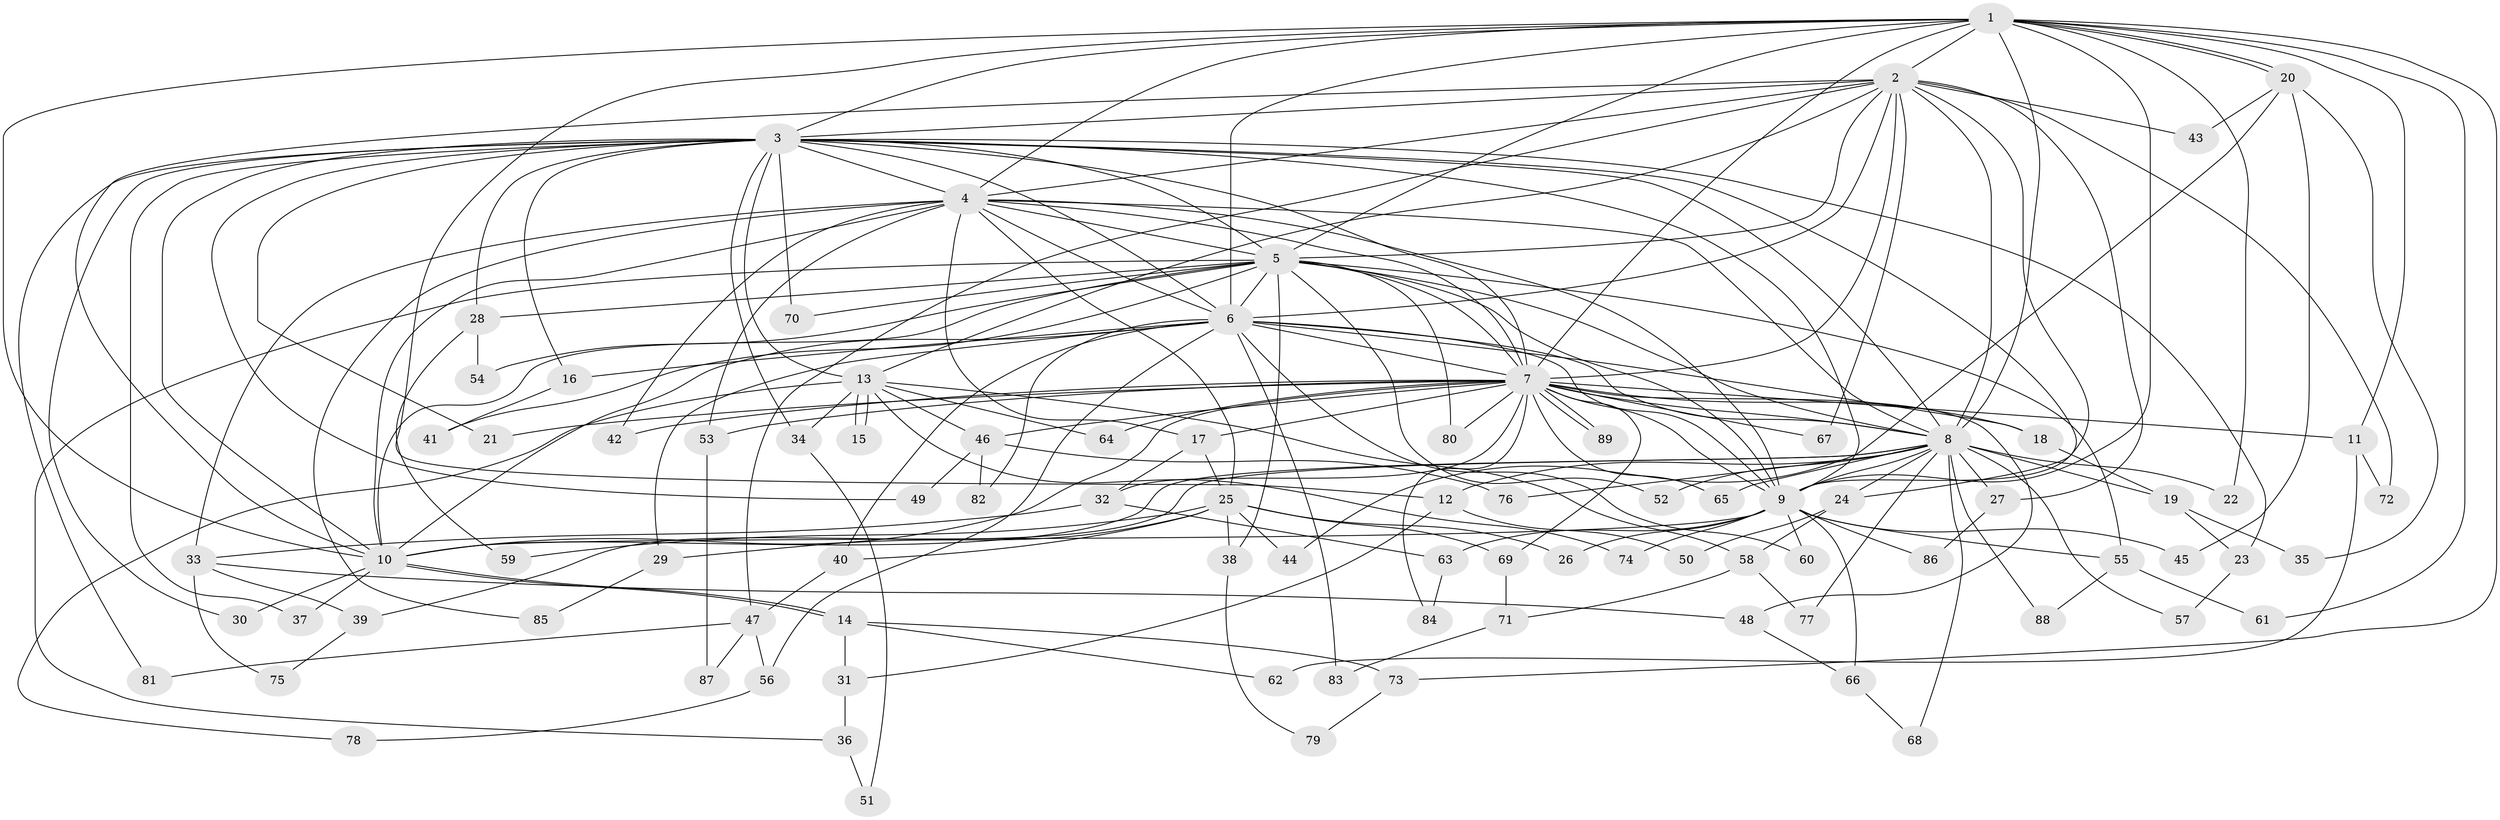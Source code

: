 // Generated by graph-tools (version 1.1) at 2025/25/03/09/25 03:25:39]
// undirected, 89 vertices, 203 edges
graph export_dot {
graph [start="1"]
  node [color=gray90,style=filled];
  1;
  2;
  3;
  4;
  5;
  6;
  7;
  8;
  9;
  10;
  11;
  12;
  13;
  14;
  15;
  16;
  17;
  18;
  19;
  20;
  21;
  22;
  23;
  24;
  25;
  26;
  27;
  28;
  29;
  30;
  31;
  32;
  33;
  34;
  35;
  36;
  37;
  38;
  39;
  40;
  41;
  42;
  43;
  44;
  45;
  46;
  47;
  48;
  49;
  50;
  51;
  52;
  53;
  54;
  55;
  56;
  57;
  58;
  59;
  60;
  61;
  62;
  63;
  64;
  65;
  66;
  67;
  68;
  69;
  70;
  71;
  72;
  73;
  74;
  75;
  76;
  77;
  78;
  79;
  80;
  81;
  82;
  83;
  84;
  85;
  86;
  87;
  88;
  89;
  1 -- 2;
  1 -- 3;
  1 -- 4;
  1 -- 5;
  1 -- 6;
  1 -- 7;
  1 -- 8;
  1 -- 9;
  1 -- 10;
  1 -- 11;
  1 -- 12;
  1 -- 20;
  1 -- 20;
  1 -- 22;
  1 -- 61;
  1 -- 73;
  2 -- 3;
  2 -- 4;
  2 -- 5;
  2 -- 6;
  2 -- 7;
  2 -- 8;
  2 -- 9;
  2 -- 10;
  2 -- 13;
  2 -- 27;
  2 -- 43;
  2 -- 47;
  2 -- 67;
  2 -- 72;
  3 -- 4;
  3 -- 5;
  3 -- 6;
  3 -- 7;
  3 -- 8;
  3 -- 9;
  3 -- 10;
  3 -- 13;
  3 -- 16;
  3 -- 21;
  3 -- 23;
  3 -- 24;
  3 -- 28;
  3 -- 30;
  3 -- 34;
  3 -- 37;
  3 -- 49;
  3 -- 70;
  3 -- 81;
  4 -- 5;
  4 -- 6;
  4 -- 7;
  4 -- 8;
  4 -- 9;
  4 -- 10;
  4 -- 17;
  4 -- 25;
  4 -- 33;
  4 -- 42;
  4 -- 53;
  4 -- 85;
  5 -- 6;
  5 -- 7;
  5 -- 8;
  5 -- 9;
  5 -- 10;
  5 -- 28;
  5 -- 36;
  5 -- 38;
  5 -- 41;
  5 -- 52;
  5 -- 54;
  5 -- 55;
  5 -- 70;
  5 -- 80;
  6 -- 7;
  6 -- 8;
  6 -- 9;
  6 -- 10;
  6 -- 16;
  6 -- 18;
  6 -- 29;
  6 -- 40;
  6 -- 56;
  6 -- 60;
  6 -- 82;
  6 -- 83;
  7 -- 8;
  7 -- 9;
  7 -- 10;
  7 -- 11;
  7 -- 17;
  7 -- 18;
  7 -- 21;
  7 -- 32;
  7 -- 42;
  7 -- 46;
  7 -- 48;
  7 -- 53;
  7 -- 64;
  7 -- 65;
  7 -- 67;
  7 -- 69;
  7 -- 80;
  7 -- 84;
  7 -- 89;
  7 -- 89;
  8 -- 9;
  8 -- 10;
  8 -- 12;
  8 -- 19;
  8 -- 22;
  8 -- 24;
  8 -- 27;
  8 -- 39;
  8 -- 52;
  8 -- 57;
  8 -- 65;
  8 -- 68;
  8 -- 76;
  8 -- 77;
  8 -- 88;
  9 -- 10;
  9 -- 26;
  9 -- 45;
  9 -- 55;
  9 -- 60;
  9 -- 63;
  9 -- 66;
  9 -- 74;
  9 -- 86;
  10 -- 14;
  10 -- 14;
  10 -- 30;
  10 -- 37;
  11 -- 62;
  11 -- 72;
  12 -- 31;
  12 -- 50;
  13 -- 15;
  13 -- 15;
  13 -- 34;
  13 -- 46;
  13 -- 58;
  13 -- 64;
  13 -- 74;
  13 -- 78;
  14 -- 31;
  14 -- 62;
  14 -- 73;
  16 -- 41;
  17 -- 25;
  17 -- 32;
  18 -- 19;
  19 -- 23;
  19 -- 35;
  20 -- 35;
  20 -- 43;
  20 -- 44;
  20 -- 45;
  23 -- 57;
  24 -- 50;
  24 -- 58;
  25 -- 26;
  25 -- 29;
  25 -- 38;
  25 -- 40;
  25 -- 44;
  25 -- 59;
  25 -- 69;
  27 -- 86;
  28 -- 54;
  28 -- 59;
  29 -- 85;
  31 -- 36;
  32 -- 33;
  32 -- 63;
  33 -- 39;
  33 -- 48;
  33 -- 75;
  34 -- 51;
  36 -- 51;
  38 -- 79;
  39 -- 75;
  40 -- 47;
  46 -- 49;
  46 -- 76;
  46 -- 82;
  47 -- 56;
  47 -- 81;
  47 -- 87;
  48 -- 66;
  53 -- 87;
  55 -- 61;
  55 -- 88;
  56 -- 78;
  58 -- 71;
  58 -- 77;
  63 -- 84;
  66 -- 68;
  69 -- 71;
  71 -- 83;
  73 -- 79;
}
